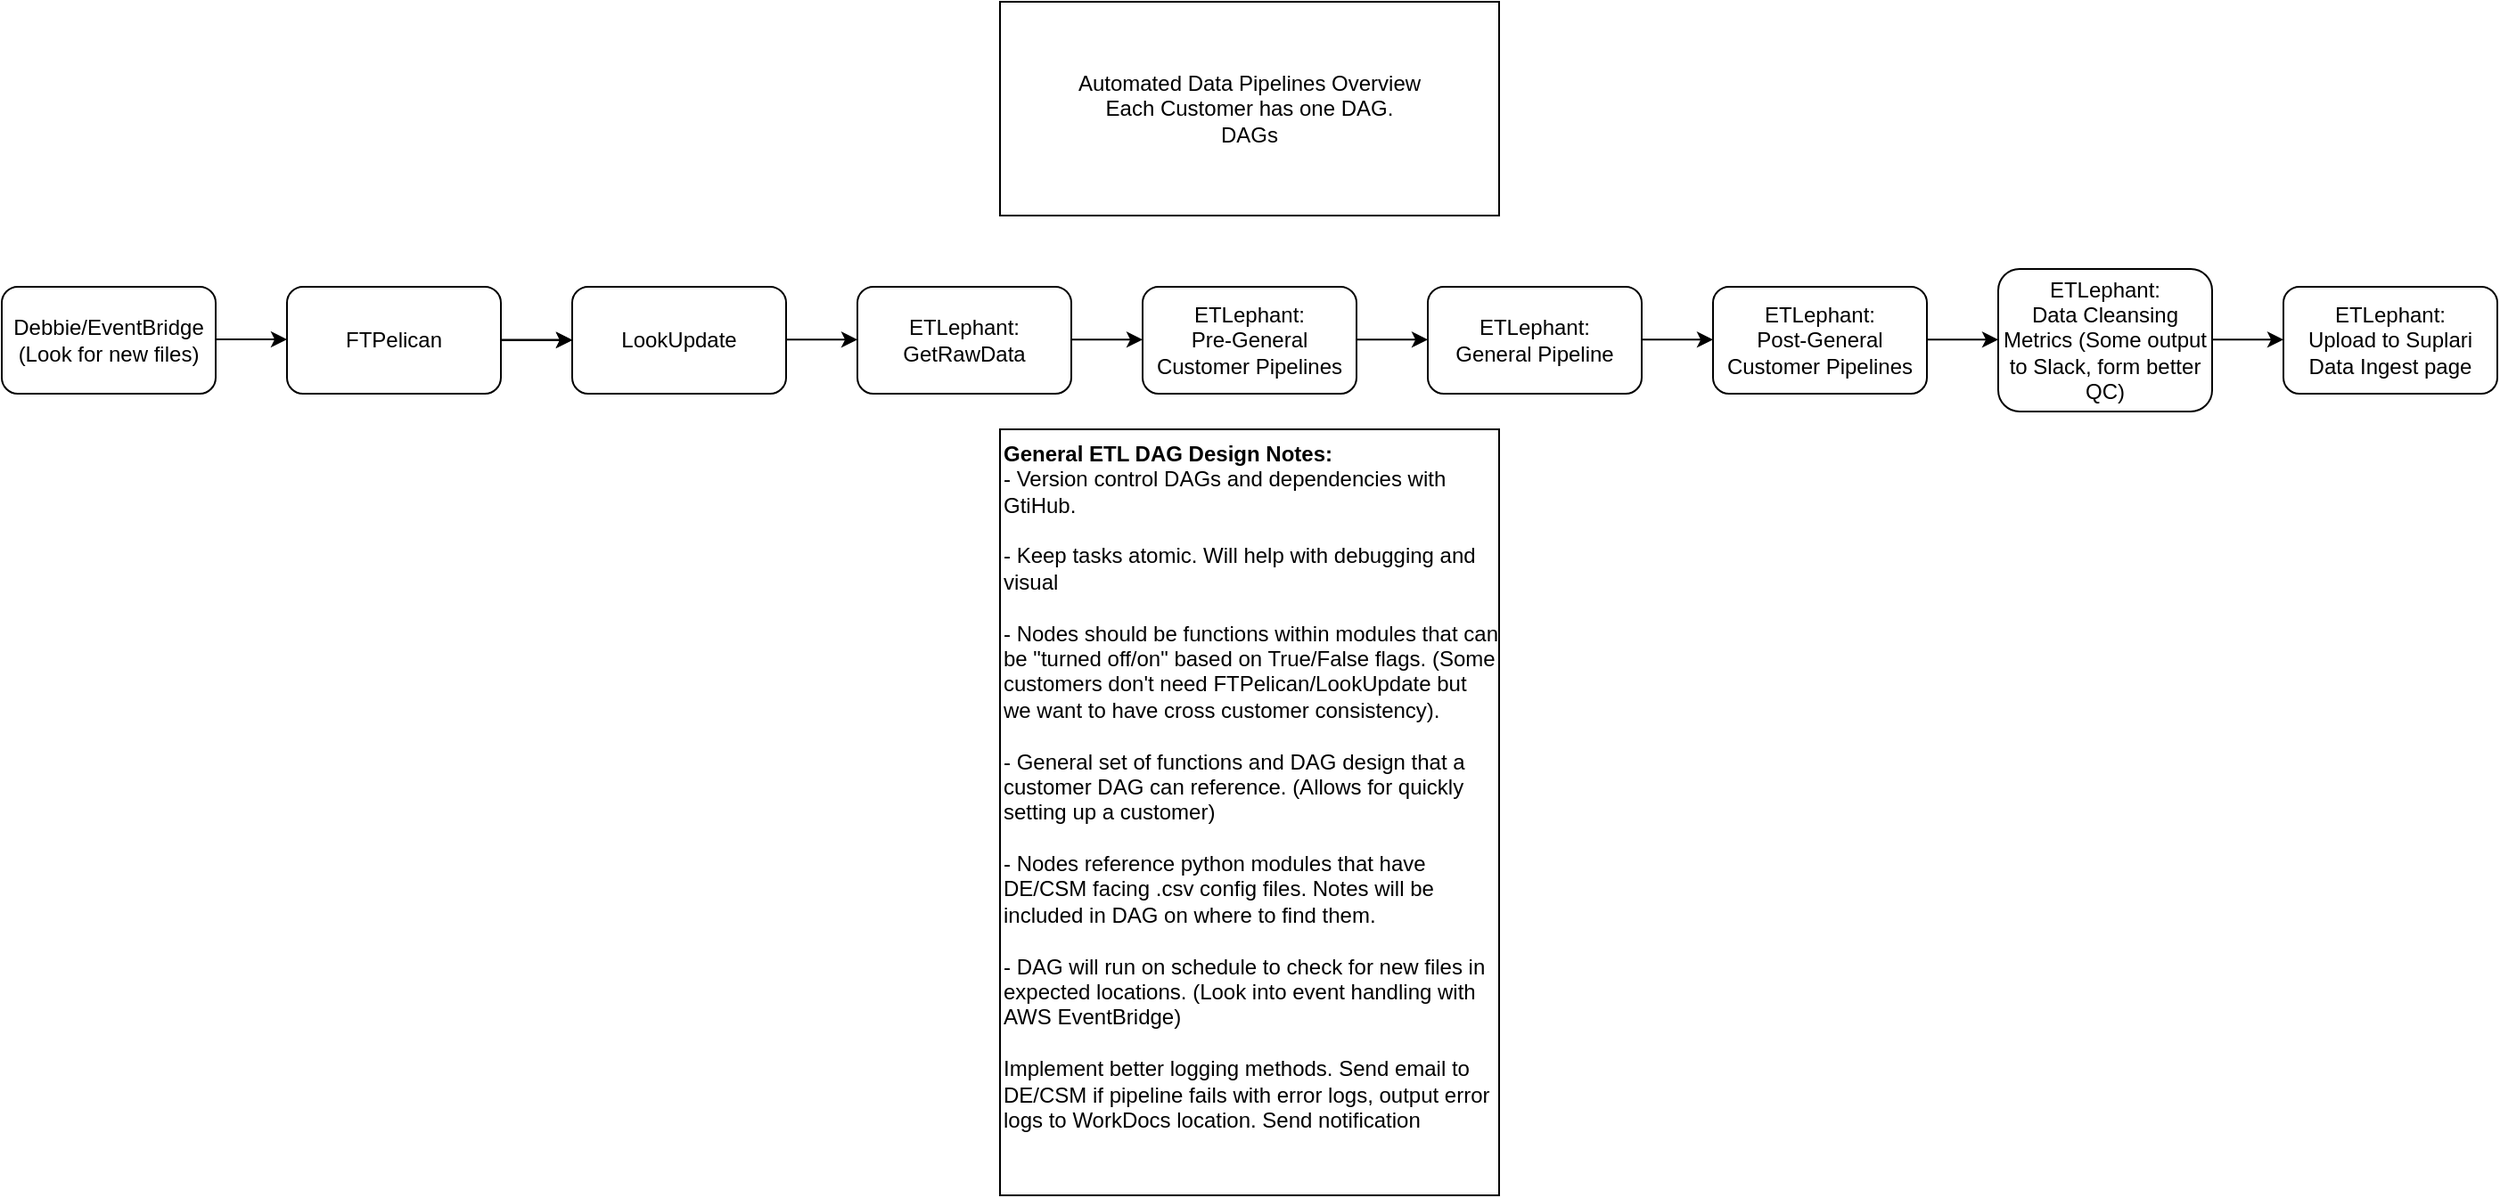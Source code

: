 <mxfile version="24.0.6" type="github">
  <diagram name="Page-1" id="jMayHFcBrOhz_PhqSKCE">
    <mxGraphModel dx="2332" dy="819" grid="1" gridSize="10" guides="1" tooltips="1" connect="1" arrows="1" fold="1" page="1" pageScale="1" pageWidth="850" pageHeight="1100" math="0" shadow="0">
      <root>
        <mxCell id="0" />
        <mxCell id="1" parent="0" />
        <mxCell id="wdcj2DYLUtvuph5T_iJr-19" value="" style="edgeStyle=orthogonalEdgeStyle;rounded=0;orthogonalLoop=1;jettySize=auto;html=1;" edge="1" parent="1" source="wdcj2DYLUtvuph5T_iJr-1" target="wdcj2DYLUtvuph5T_iJr-2">
          <mxGeometry relative="1" as="geometry" />
        </mxCell>
        <mxCell id="wdcj2DYLUtvuph5T_iJr-1" value="FTPelican" style="rounded=1;whiteSpace=wrap;html=1;" vertex="1" parent="1">
          <mxGeometry y="280" width="120" height="60" as="geometry" />
        </mxCell>
        <mxCell id="wdcj2DYLUtvuph5T_iJr-2" value="LookU&lt;span style=&quot;background-color: initial;&quot;&gt;pdate&lt;/span&gt;" style="rounded=1;whiteSpace=wrap;html=1;" vertex="1" parent="1">
          <mxGeometry x="160" y="280" width="120" height="60" as="geometry" />
        </mxCell>
        <mxCell id="wdcj2DYLUtvuph5T_iJr-3" value="ETLephant:&lt;br&gt;GetRawData" style="rounded=1;whiteSpace=wrap;html=1;" vertex="1" parent="1">
          <mxGeometry x="320" y="280" width="120" height="60" as="geometry" />
        </mxCell>
        <mxCell id="wdcj2DYLUtvuph5T_iJr-4" value="ETLephant:&lt;div&gt;General Pipeline&lt;/div&gt;" style="rounded=1;whiteSpace=wrap;html=1;" vertex="1" parent="1">
          <mxGeometry x="640" y="280" width="120" height="60" as="geometry" />
        </mxCell>
        <mxCell id="wdcj2DYLUtvuph5T_iJr-5" value="&lt;div&gt;Automated Data Pipelines Overview&lt;/div&gt;Each Customer has one DAG.&lt;div&gt;DAGs&lt;/div&gt;" style="rounded=0;whiteSpace=wrap;html=1;" vertex="1" parent="1">
          <mxGeometry x="400" y="120" width="280" height="120" as="geometry" />
        </mxCell>
        <mxCell id="wdcj2DYLUtvuph5T_iJr-6" value="ETLephant:&lt;div&gt;Pre-General Customer Pipelines&lt;/div&gt;" style="rounded=1;whiteSpace=wrap;html=1;" vertex="1" parent="1">
          <mxGeometry x="480" y="280" width="120" height="60" as="geometry" />
        </mxCell>
        <mxCell id="wdcj2DYLUtvuph5T_iJr-7" value="ETLephant:&lt;div&gt;Post&lt;span style=&quot;background-color: initial;&quot;&gt;-General Customer Pipelines&lt;/span&gt;&lt;/div&gt;" style="rounded=1;whiteSpace=wrap;html=1;" vertex="1" parent="1">
          <mxGeometry x="800" y="280" width="120" height="60" as="geometry" />
        </mxCell>
        <mxCell id="wdcj2DYLUtvuph5T_iJr-8" value="ETLephant:&lt;div&gt;Data Cleansing Metrics (Some output to Slack, form better QC)&lt;/div&gt;" style="rounded=1;whiteSpace=wrap;html=1;" vertex="1" parent="1">
          <mxGeometry x="960" y="270" width="120" height="80" as="geometry" />
        </mxCell>
        <mxCell id="wdcj2DYLUtvuph5T_iJr-9" value="ETLephant:&lt;div&gt;Upload to Suplari Data Ingest page&lt;/div&gt;" style="rounded=1;whiteSpace=wrap;html=1;" vertex="1" parent="1">
          <mxGeometry x="1120" y="280" width="120" height="60" as="geometry" />
        </mxCell>
        <mxCell id="wdcj2DYLUtvuph5T_iJr-10" value="" style="endArrow=classic;html=1;rounded=0;" edge="1" parent="1">
          <mxGeometry width="50" height="50" relative="1" as="geometry">
            <mxPoint x="120" y="309.8" as="sourcePoint" />
            <mxPoint x="160" y="309.8" as="targetPoint" />
          </mxGeometry>
        </mxCell>
        <mxCell id="wdcj2DYLUtvuph5T_iJr-11" value="" style="endArrow=classic;html=1;rounded=0;" edge="1" parent="1">
          <mxGeometry width="50" height="50" relative="1" as="geometry">
            <mxPoint x="280" y="309.67" as="sourcePoint" />
            <mxPoint x="320" y="309.67" as="targetPoint" />
          </mxGeometry>
        </mxCell>
        <mxCell id="wdcj2DYLUtvuph5T_iJr-12" value="" style="endArrow=classic;html=1;rounded=0;" edge="1" parent="1">
          <mxGeometry width="50" height="50" relative="1" as="geometry">
            <mxPoint x="440" y="309.67" as="sourcePoint" />
            <mxPoint x="480" y="309.67" as="targetPoint" />
          </mxGeometry>
        </mxCell>
        <mxCell id="wdcj2DYLUtvuph5T_iJr-13" value="" style="endArrow=classic;html=1;rounded=0;" edge="1" parent="1">
          <mxGeometry width="50" height="50" relative="1" as="geometry">
            <mxPoint x="600" y="309.67" as="sourcePoint" />
            <mxPoint x="640" y="309.67" as="targetPoint" />
          </mxGeometry>
        </mxCell>
        <mxCell id="wdcj2DYLUtvuph5T_iJr-14" value="" style="endArrow=classic;html=1;rounded=0;" edge="1" parent="1">
          <mxGeometry width="50" height="50" relative="1" as="geometry">
            <mxPoint x="760" y="309.67" as="sourcePoint" />
            <mxPoint x="800" y="309.67" as="targetPoint" />
          </mxGeometry>
        </mxCell>
        <mxCell id="wdcj2DYLUtvuph5T_iJr-15" value="" style="endArrow=classic;html=1;rounded=0;" edge="1" parent="1">
          <mxGeometry width="50" height="50" relative="1" as="geometry">
            <mxPoint x="920" y="309.67" as="sourcePoint" />
            <mxPoint x="960" y="309.67" as="targetPoint" />
          </mxGeometry>
        </mxCell>
        <mxCell id="wdcj2DYLUtvuph5T_iJr-16" value="" style="endArrow=classic;html=1;rounded=0;" edge="1" parent="1">
          <mxGeometry width="50" height="50" relative="1" as="geometry">
            <mxPoint x="1080" y="309.67" as="sourcePoint" />
            <mxPoint x="1120" y="309.67" as="targetPoint" />
          </mxGeometry>
        </mxCell>
        <mxCell id="wdcj2DYLUtvuph5T_iJr-17" value="&lt;div&gt;&lt;b&gt;General ETL DAG Design Notes:&lt;/b&gt;&lt;/div&gt;&lt;div&gt;- Version control DAGs and dependencies with GtiHub.&lt;br&gt;&lt;/div&gt;&lt;div&gt;&lt;br&gt;&lt;/div&gt;&lt;div&gt;- Keep tasks atomic. Will help with debugging and visual&amp;nbsp;&lt;/div&gt;&lt;div&gt;&lt;br&gt;&lt;/div&gt;&lt;div&gt;- Nodes should be functions within modules that can be &quot;turned off/on&quot; based on True/False flags. (Some customers don&#39;t need FTPelican/LookUpdate but we want to have cross customer consistency).&lt;br&gt;&lt;/div&gt;&lt;div&gt;&lt;br&gt;&lt;/div&gt;&lt;div&gt;- General set of functions and DAG design that a customer DAG can reference. (Allows for quickly setting up a customer)&lt;/div&gt;&lt;div&gt;&lt;br&gt;&lt;/div&gt;&lt;div&gt;- Nodes reference python modules that have DE/CSM facing .csv config files. Notes will be included in DAG on where to find them.&lt;/div&gt;&lt;div&gt;&lt;br&gt;&lt;/div&gt;&lt;div&gt;-&amp;nbsp;&lt;span style=&quot;background-color: initial;&quot;&gt;DAG will run on schedule to check for new files in expected locations. (&lt;/span&gt;&lt;span style=&quot;background-color: initial;&quot;&gt;Look into event handling with AWS EventBridge)&lt;/span&gt;&lt;/div&gt;&lt;div&gt;&lt;br&gt;&lt;/div&gt;&lt;div&gt;Implement better logging methods. Send email to DE/CSM if pipeline fails with error logs, output error logs to WorkDocs location. Send notification&amp;nbsp;&lt;/div&gt;&lt;div&gt;&lt;br&gt;&lt;/div&gt;&lt;div&gt;&lt;br&gt;&lt;/div&gt;" style="rounded=0;whiteSpace=wrap;html=1;align=left;" vertex="1" parent="1">
          <mxGeometry x="400" y="360" width="280" height="430" as="geometry" />
        </mxCell>
        <mxCell id="wdcj2DYLUtvuph5T_iJr-18" value="Debbie&lt;span style=&quot;background-color: initial;&quot;&gt;/EventBridge (Look for new files)&lt;/span&gt;" style="rounded=1;whiteSpace=wrap;html=1;" vertex="1" parent="1">
          <mxGeometry x="-160" y="280" width="120" height="60" as="geometry" />
        </mxCell>
        <mxCell id="wdcj2DYLUtvuph5T_iJr-20" value="" style="endArrow=classic;html=1;rounded=0;" edge="1" parent="1">
          <mxGeometry width="50" height="50" relative="1" as="geometry">
            <mxPoint x="-40" y="309.52" as="sourcePoint" />
            <mxPoint y="309.52" as="targetPoint" />
          </mxGeometry>
        </mxCell>
      </root>
    </mxGraphModel>
  </diagram>
</mxfile>
